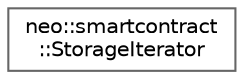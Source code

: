 digraph "Graphical Class Hierarchy"
{
 // LATEX_PDF_SIZE
  bgcolor="transparent";
  edge [fontname=Helvetica,fontsize=10,labelfontname=Helvetica,labelfontsize=10];
  node [fontname=Helvetica,fontsize=10,shape=box,height=0.2,width=0.4];
  rankdir="LR";
  Node0 [id="Node000000",label="neo::smartcontract\l::StorageIterator",height=0.2,width=0.4,color="grey40", fillcolor="white", style="filled",URL="$classneo_1_1smartcontract_1_1_storage_iterator.html",tooltip="Iterator for storage items."];
}

